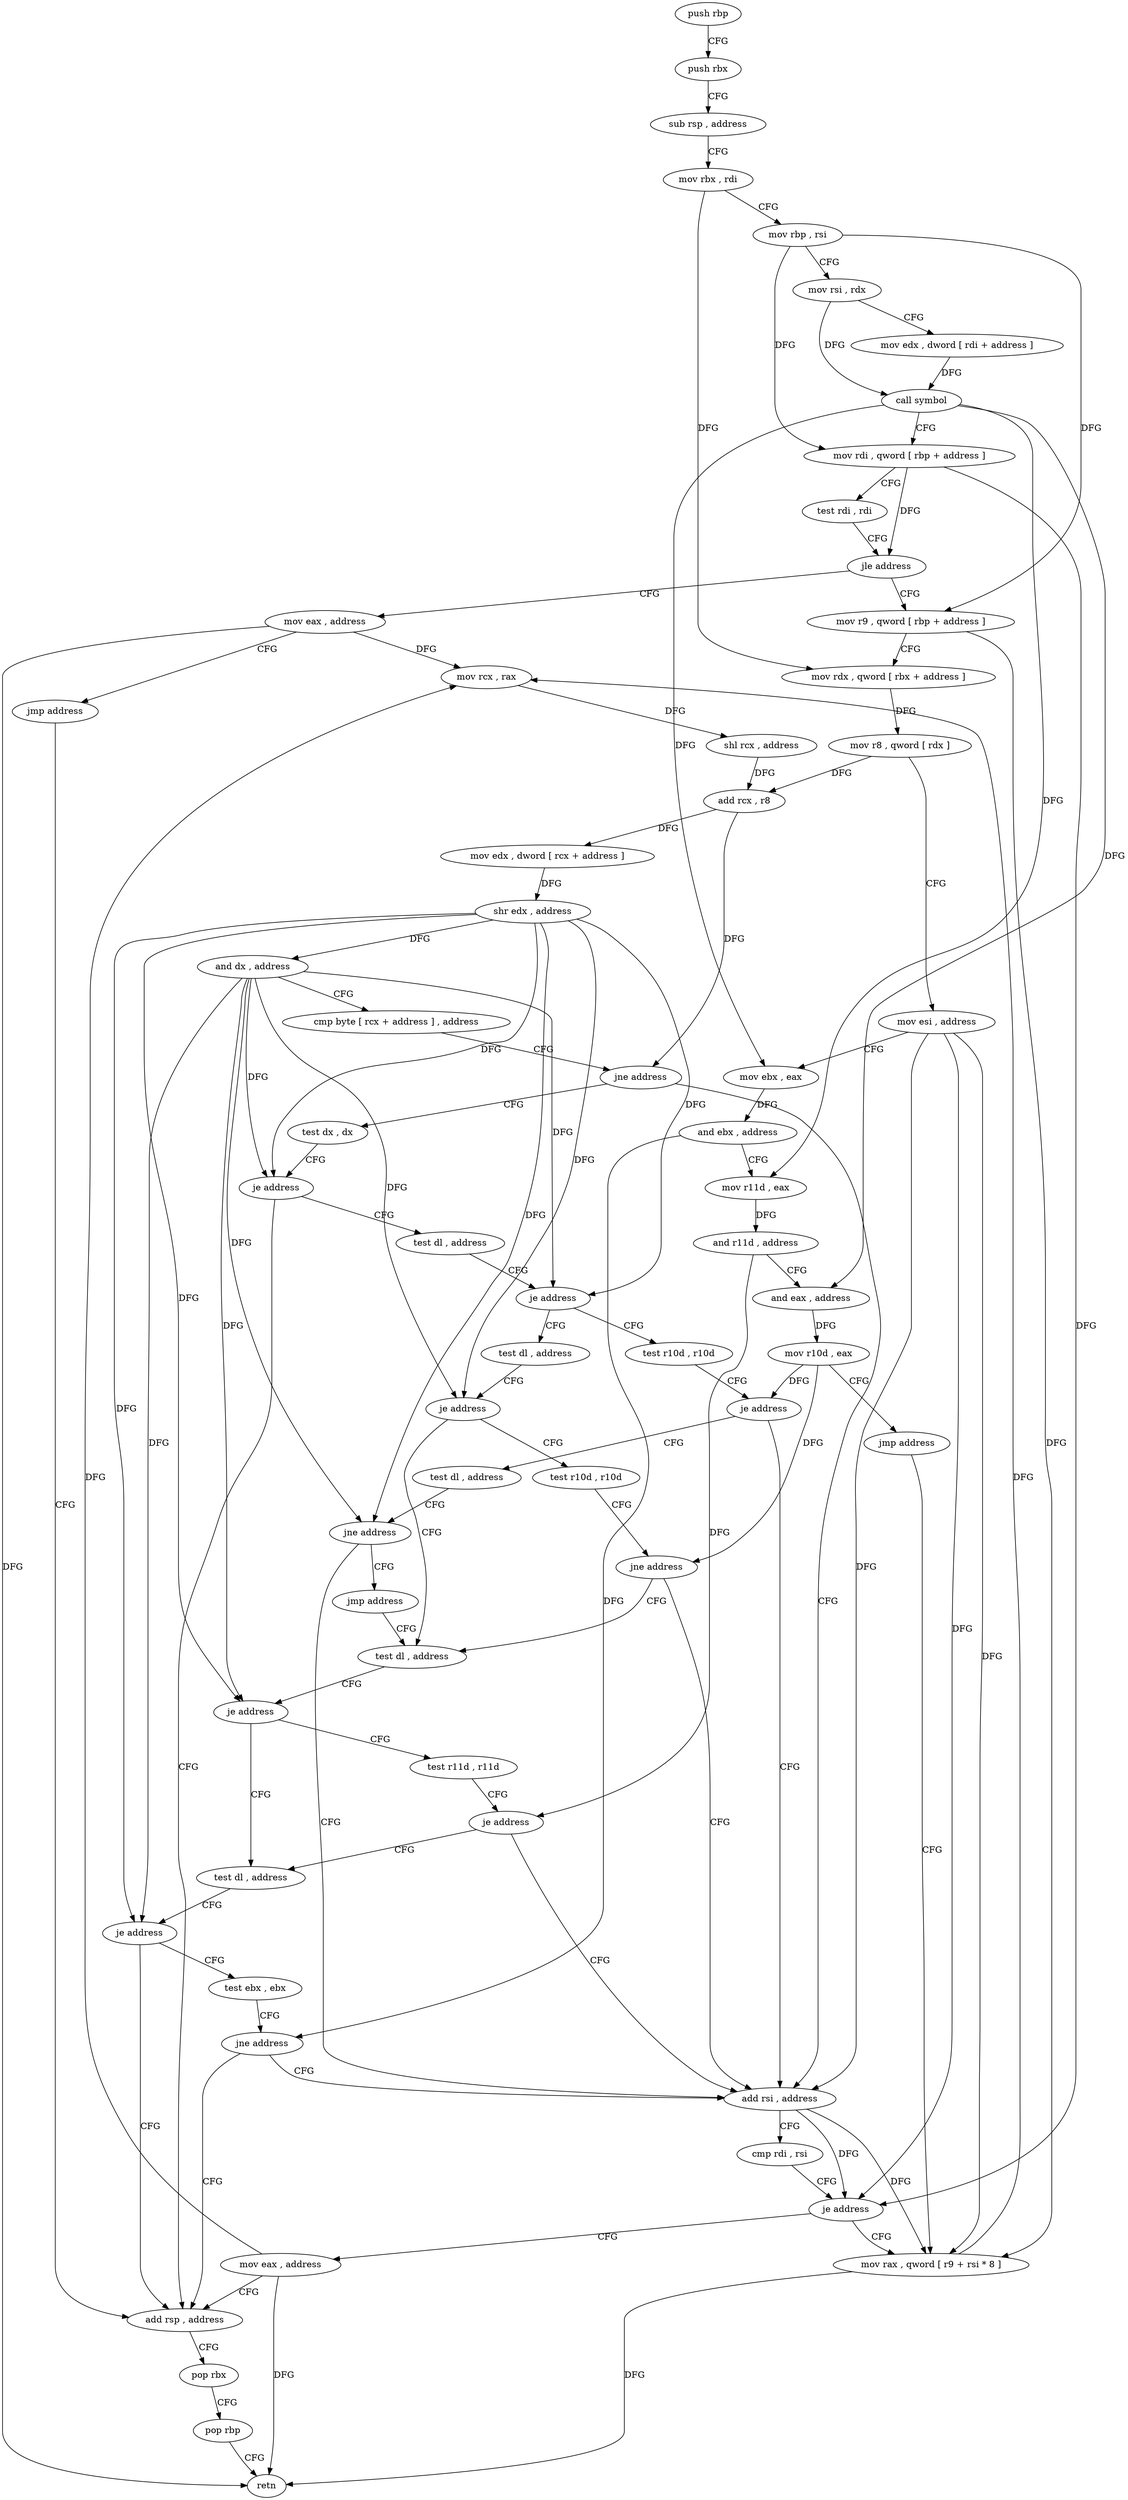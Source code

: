 digraph "func" {
"4337244" [label = "push rbp" ]
"4337245" [label = "push rbx" ]
"4337246" [label = "sub rsp , address" ]
"4337250" [label = "mov rbx , rdi" ]
"4337253" [label = "mov rbp , rsi" ]
"4337256" [label = "mov rsi , rdx" ]
"4337259" [label = "mov edx , dword [ rdi + address ]" ]
"4337265" [label = "call symbol" ]
"4337270" [label = "mov rdi , qword [ rbp + address ]" ]
"4337274" [label = "test rdi , rdi" ]
"4337277" [label = "jle address" ]
"4337413" [label = "mov eax , address" ]
"4337283" [label = "mov r9 , qword [ rbp + address ]" ]
"4337418" [label = "jmp address" ]
"4337425" [label = "add rsp , address" ]
"4337287" [label = "mov rdx , qword [ rbx + address ]" ]
"4337294" [label = "mov r8 , qword [ rdx ]" ]
"4337297" [label = "mov esi , address" ]
"4337302" [label = "mov ebx , eax" ]
"4337304" [label = "and ebx , address" ]
"4337307" [label = "mov r11d , eax" ]
"4337310" [label = "and r11d , address" ]
"4337314" [label = "and eax , address" ]
"4337317" [label = "mov r10d , eax" ]
"4337320" [label = "jmp address" ]
"4337360" [label = "mov rax , qword [ r9 + rsi * 8 ]" ]
"4337429" [label = "pop rbx" ]
"4337430" [label = "pop rbp" ]
"4337431" [label = "retn" ]
"4337364" [label = "mov rcx , rax" ]
"4337367" [label = "shl rcx , address" ]
"4337371" [label = "add rcx , r8" ]
"4337374" [label = "mov edx , dword [ rcx + address ]" ]
"4337377" [label = "shr edx , address" ]
"4337380" [label = "and dx , address" ]
"4337385" [label = "cmp byte [ rcx + address ] , address" ]
"4337389" [label = "jne address" ]
"4337351" [label = "add rsi , address" ]
"4337391" [label = "test dx , dx" ]
"4337355" [label = "cmp rdi , rsi" ]
"4337358" [label = "je address" ]
"4337420" [label = "mov eax , address" ]
"4337394" [label = "je address" ]
"4337396" [label = "test dl , address" ]
"4337399" [label = "je address" ]
"4337322" [label = "test dl , address" ]
"4337401" [label = "test r10d , r10d" ]
"4337325" [label = "je address" ]
"4337332" [label = "test dl , address" ]
"4337327" [label = "test r10d , r10d" ]
"4337404" [label = "je address" ]
"4337406" [label = "test dl , address" ]
"4337335" [label = "je address" ]
"4337342" [label = "test dl , address" ]
"4337337" [label = "test r11d , r11d" ]
"4337330" [label = "jne address" ]
"4337409" [label = "jne address" ]
"4337411" [label = "jmp address" ]
"4337345" [label = "je address" ]
"4337347" [label = "test ebx , ebx" ]
"4337340" [label = "je address" ]
"4337349" [label = "jne address" ]
"4337244" -> "4337245" [ label = "CFG" ]
"4337245" -> "4337246" [ label = "CFG" ]
"4337246" -> "4337250" [ label = "CFG" ]
"4337250" -> "4337253" [ label = "CFG" ]
"4337250" -> "4337287" [ label = "DFG" ]
"4337253" -> "4337256" [ label = "CFG" ]
"4337253" -> "4337270" [ label = "DFG" ]
"4337253" -> "4337283" [ label = "DFG" ]
"4337256" -> "4337259" [ label = "CFG" ]
"4337256" -> "4337265" [ label = "DFG" ]
"4337259" -> "4337265" [ label = "DFG" ]
"4337265" -> "4337270" [ label = "CFG" ]
"4337265" -> "4337302" [ label = "DFG" ]
"4337265" -> "4337307" [ label = "DFG" ]
"4337265" -> "4337314" [ label = "DFG" ]
"4337270" -> "4337274" [ label = "CFG" ]
"4337270" -> "4337277" [ label = "DFG" ]
"4337270" -> "4337358" [ label = "DFG" ]
"4337274" -> "4337277" [ label = "CFG" ]
"4337277" -> "4337413" [ label = "CFG" ]
"4337277" -> "4337283" [ label = "CFG" ]
"4337413" -> "4337418" [ label = "CFG" ]
"4337413" -> "4337431" [ label = "DFG" ]
"4337413" -> "4337364" [ label = "DFG" ]
"4337283" -> "4337287" [ label = "CFG" ]
"4337283" -> "4337360" [ label = "DFG" ]
"4337418" -> "4337425" [ label = "CFG" ]
"4337425" -> "4337429" [ label = "CFG" ]
"4337287" -> "4337294" [ label = "DFG" ]
"4337294" -> "4337297" [ label = "CFG" ]
"4337294" -> "4337371" [ label = "DFG" ]
"4337297" -> "4337302" [ label = "CFG" ]
"4337297" -> "4337360" [ label = "DFG" ]
"4337297" -> "4337351" [ label = "DFG" ]
"4337297" -> "4337358" [ label = "DFG" ]
"4337302" -> "4337304" [ label = "DFG" ]
"4337304" -> "4337307" [ label = "CFG" ]
"4337304" -> "4337349" [ label = "DFG" ]
"4337307" -> "4337310" [ label = "DFG" ]
"4337310" -> "4337314" [ label = "CFG" ]
"4337310" -> "4337340" [ label = "DFG" ]
"4337314" -> "4337317" [ label = "DFG" ]
"4337317" -> "4337320" [ label = "CFG" ]
"4337317" -> "4337404" [ label = "DFG" ]
"4337317" -> "4337330" [ label = "DFG" ]
"4337320" -> "4337360" [ label = "CFG" ]
"4337360" -> "4337364" [ label = "DFG" ]
"4337360" -> "4337431" [ label = "DFG" ]
"4337429" -> "4337430" [ label = "CFG" ]
"4337430" -> "4337431" [ label = "CFG" ]
"4337364" -> "4337367" [ label = "DFG" ]
"4337367" -> "4337371" [ label = "DFG" ]
"4337371" -> "4337374" [ label = "DFG" ]
"4337371" -> "4337389" [ label = "DFG" ]
"4337374" -> "4337377" [ label = "DFG" ]
"4337377" -> "4337380" [ label = "DFG" ]
"4337377" -> "4337394" [ label = "DFG" ]
"4337377" -> "4337399" [ label = "DFG" ]
"4337377" -> "4337325" [ label = "DFG" ]
"4337377" -> "4337335" [ label = "DFG" ]
"4337377" -> "4337409" [ label = "DFG" ]
"4337377" -> "4337345" [ label = "DFG" ]
"4337380" -> "4337385" [ label = "CFG" ]
"4337380" -> "4337394" [ label = "DFG" ]
"4337380" -> "4337399" [ label = "DFG" ]
"4337380" -> "4337325" [ label = "DFG" ]
"4337380" -> "4337335" [ label = "DFG" ]
"4337380" -> "4337409" [ label = "DFG" ]
"4337380" -> "4337345" [ label = "DFG" ]
"4337385" -> "4337389" [ label = "CFG" ]
"4337389" -> "4337351" [ label = "CFG" ]
"4337389" -> "4337391" [ label = "CFG" ]
"4337351" -> "4337355" [ label = "CFG" ]
"4337351" -> "4337360" [ label = "DFG" ]
"4337351" -> "4337358" [ label = "DFG" ]
"4337391" -> "4337394" [ label = "CFG" ]
"4337355" -> "4337358" [ label = "CFG" ]
"4337358" -> "4337420" [ label = "CFG" ]
"4337358" -> "4337360" [ label = "CFG" ]
"4337420" -> "4337425" [ label = "CFG" ]
"4337420" -> "4337364" [ label = "DFG" ]
"4337420" -> "4337431" [ label = "DFG" ]
"4337394" -> "4337425" [ label = "CFG" ]
"4337394" -> "4337396" [ label = "CFG" ]
"4337396" -> "4337399" [ label = "CFG" ]
"4337399" -> "4337322" [ label = "CFG" ]
"4337399" -> "4337401" [ label = "CFG" ]
"4337322" -> "4337325" [ label = "CFG" ]
"4337401" -> "4337404" [ label = "CFG" ]
"4337325" -> "4337332" [ label = "CFG" ]
"4337325" -> "4337327" [ label = "CFG" ]
"4337332" -> "4337335" [ label = "CFG" ]
"4337327" -> "4337330" [ label = "CFG" ]
"4337404" -> "4337351" [ label = "CFG" ]
"4337404" -> "4337406" [ label = "CFG" ]
"4337406" -> "4337409" [ label = "CFG" ]
"4337335" -> "4337342" [ label = "CFG" ]
"4337335" -> "4337337" [ label = "CFG" ]
"4337342" -> "4337345" [ label = "CFG" ]
"4337337" -> "4337340" [ label = "CFG" ]
"4337330" -> "4337351" [ label = "CFG" ]
"4337330" -> "4337332" [ label = "CFG" ]
"4337409" -> "4337351" [ label = "CFG" ]
"4337409" -> "4337411" [ label = "CFG" ]
"4337411" -> "4337332" [ label = "CFG" ]
"4337345" -> "4337425" [ label = "CFG" ]
"4337345" -> "4337347" [ label = "CFG" ]
"4337347" -> "4337349" [ label = "CFG" ]
"4337340" -> "4337351" [ label = "CFG" ]
"4337340" -> "4337342" [ label = "CFG" ]
"4337349" -> "4337425" [ label = "CFG" ]
"4337349" -> "4337351" [ label = "CFG" ]
}
